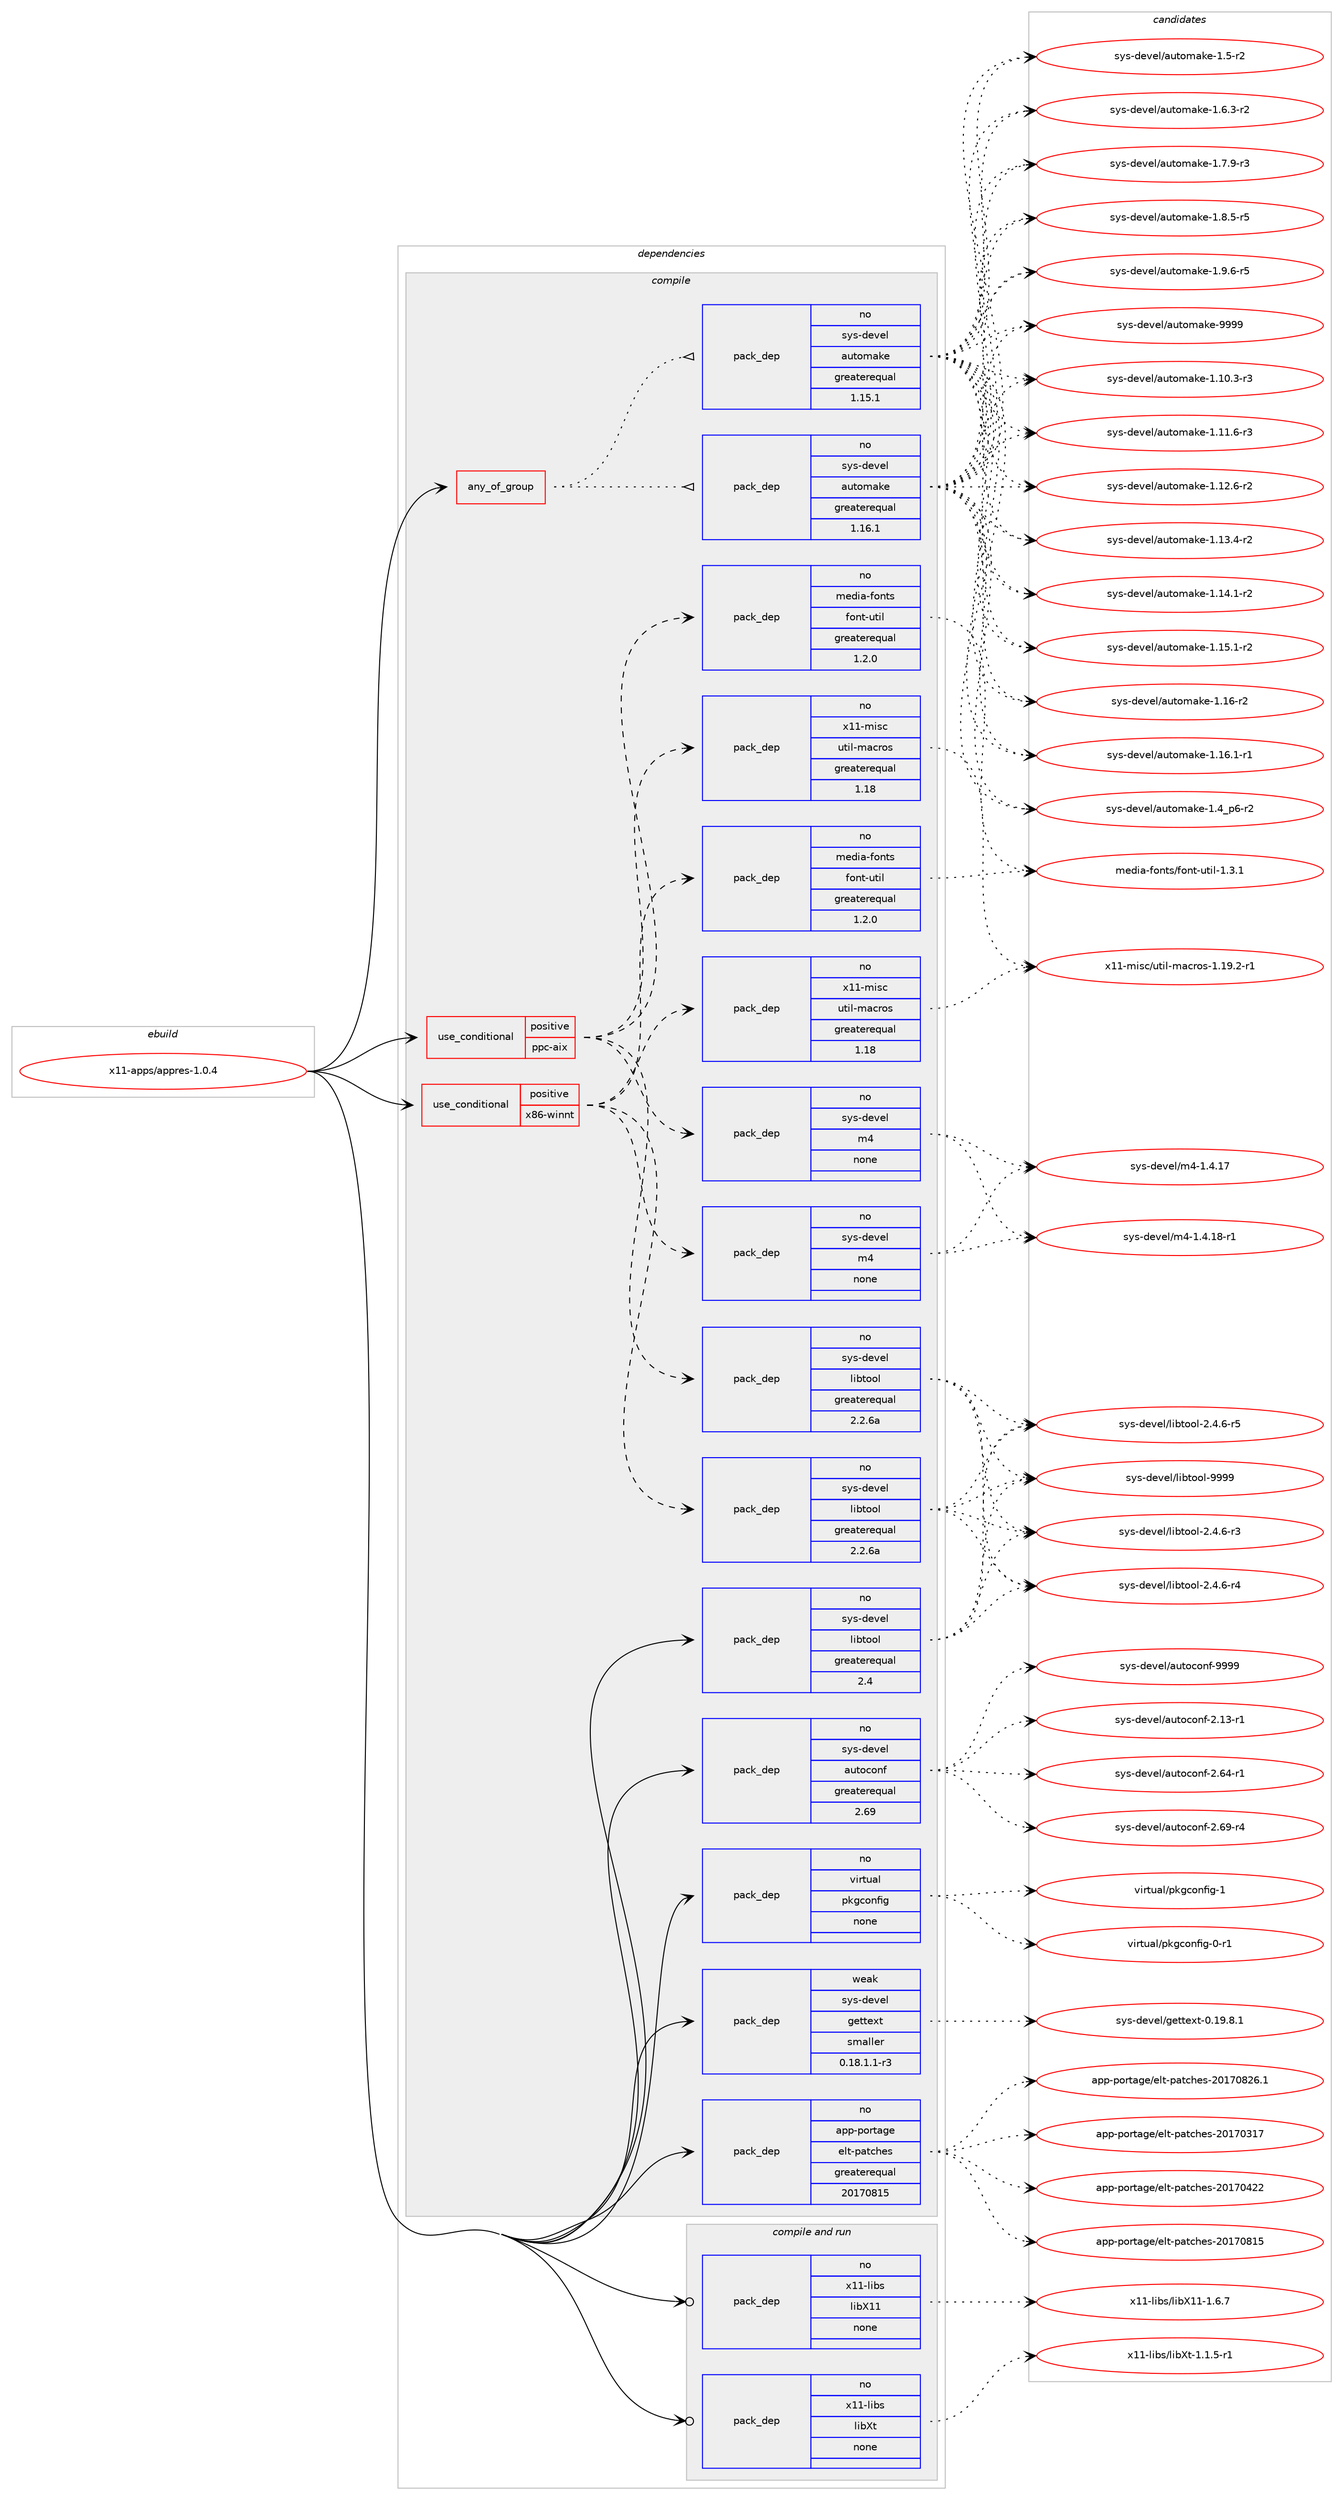 digraph prolog {

# *************
# Graph options
# *************

newrank=true;
concentrate=true;
compound=true;
graph [rankdir=LR,fontname=Helvetica,fontsize=10,ranksep=1.5];#, ranksep=2.5, nodesep=0.2];
edge  [arrowhead=vee];
node  [fontname=Helvetica,fontsize=10];

# **********
# The ebuild
# **********

subgraph cluster_leftcol {
color=gray;
rank=same;
label=<<i>ebuild</i>>;
id [label="x11-apps/appres-1.0.4", color=red, width=4, href="../x11-apps/appres-1.0.4.svg"];
}

# ****************
# The dependencies
# ****************

subgraph cluster_midcol {
color=gray;
label=<<i>dependencies</i>>;
subgraph cluster_compile {
fillcolor="#eeeeee";
style=filled;
label=<<i>compile</i>>;
subgraph any28325 {
dependency1753103 [label=<<TABLE BORDER="0" CELLBORDER="1" CELLSPACING="0" CELLPADDING="4"><TR><TD CELLPADDING="10">any_of_group</TD></TR></TABLE>>, shape=none, color=red];subgraph pack1258571 {
dependency1753104 [label=<<TABLE BORDER="0" CELLBORDER="1" CELLSPACING="0" CELLPADDING="4" WIDTH="220"><TR><TD ROWSPAN="6" CELLPADDING="30">pack_dep</TD></TR><TR><TD WIDTH="110">no</TD></TR><TR><TD>sys-devel</TD></TR><TR><TD>automake</TD></TR><TR><TD>greaterequal</TD></TR><TR><TD>1.16.1</TD></TR></TABLE>>, shape=none, color=blue];
}
dependency1753103:e -> dependency1753104:w [weight=20,style="dotted",arrowhead="oinv"];
subgraph pack1258572 {
dependency1753105 [label=<<TABLE BORDER="0" CELLBORDER="1" CELLSPACING="0" CELLPADDING="4" WIDTH="220"><TR><TD ROWSPAN="6" CELLPADDING="30">pack_dep</TD></TR><TR><TD WIDTH="110">no</TD></TR><TR><TD>sys-devel</TD></TR><TR><TD>automake</TD></TR><TR><TD>greaterequal</TD></TR><TR><TD>1.15.1</TD></TR></TABLE>>, shape=none, color=blue];
}
dependency1753103:e -> dependency1753105:w [weight=20,style="dotted",arrowhead="oinv"];
}
id:e -> dependency1753103:w [weight=20,style="solid",arrowhead="vee"];
subgraph cond465204 {
dependency1753106 [label=<<TABLE BORDER="0" CELLBORDER="1" CELLSPACING="0" CELLPADDING="4"><TR><TD ROWSPAN="3" CELLPADDING="10">use_conditional</TD></TR><TR><TD>positive</TD></TR><TR><TD>ppc-aix</TD></TR></TABLE>>, shape=none, color=red];
subgraph pack1258573 {
dependency1753107 [label=<<TABLE BORDER="0" CELLBORDER="1" CELLSPACING="0" CELLPADDING="4" WIDTH="220"><TR><TD ROWSPAN="6" CELLPADDING="30">pack_dep</TD></TR><TR><TD WIDTH="110">no</TD></TR><TR><TD>sys-devel</TD></TR><TR><TD>libtool</TD></TR><TR><TD>greaterequal</TD></TR><TR><TD>2.2.6a</TD></TR></TABLE>>, shape=none, color=blue];
}
dependency1753106:e -> dependency1753107:w [weight=20,style="dashed",arrowhead="vee"];
subgraph pack1258574 {
dependency1753108 [label=<<TABLE BORDER="0" CELLBORDER="1" CELLSPACING="0" CELLPADDING="4" WIDTH="220"><TR><TD ROWSPAN="6" CELLPADDING="30">pack_dep</TD></TR><TR><TD WIDTH="110">no</TD></TR><TR><TD>sys-devel</TD></TR><TR><TD>m4</TD></TR><TR><TD>none</TD></TR><TR><TD></TD></TR></TABLE>>, shape=none, color=blue];
}
dependency1753106:e -> dependency1753108:w [weight=20,style="dashed",arrowhead="vee"];
subgraph pack1258575 {
dependency1753109 [label=<<TABLE BORDER="0" CELLBORDER="1" CELLSPACING="0" CELLPADDING="4" WIDTH="220"><TR><TD ROWSPAN="6" CELLPADDING="30">pack_dep</TD></TR><TR><TD WIDTH="110">no</TD></TR><TR><TD>x11-misc</TD></TR><TR><TD>util-macros</TD></TR><TR><TD>greaterequal</TD></TR><TR><TD>1.18</TD></TR></TABLE>>, shape=none, color=blue];
}
dependency1753106:e -> dependency1753109:w [weight=20,style="dashed",arrowhead="vee"];
subgraph pack1258576 {
dependency1753110 [label=<<TABLE BORDER="0" CELLBORDER="1" CELLSPACING="0" CELLPADDING="4" WIDTH="220"><TR><TD ROWSPAN="6" CELLPADDING="30">pack_dep</TD></TR><TR><TD WIDTH="110">no</TD></TR><TR><TD>media-fonts</TD></TR><TR><TD>font-util</TD></TR><TR><TD>greaterequal</TD></TR><TR><TD>1.2.0</TD></TR></TABLE>>, shape=none, color=blue];
}
dependency1753106:e -> dependency1753110:w [weight=20,style="dashed",arrowhead="vee"];
}
id:e -> dependency1753106:w [weight=20,style="solid",arrowhead="vee"];
subgraph cond465205 {
dependency1753111 [label=<<TABLE BORDER="0" CELLBORDER="1" CELLSPACING="0" CELLPADDING="4"><TR><TD ROWSPAN="3" CELLPADDING="10">use_conditional</TD></TR><TR><TD>positive</TD></TR><TR><TD>x86-winnt</TD></TR></TABLE>>, shape=none, color=red];
subgraph pack1258577 {
dependency1753112 [label=<<TABLE BORDER="0" CELLBORDER="1" CELLSPACING="0" CELLPADDING="4" WIDTH="220"><TR><TD ROWSPAN="6" CELLPADDING="30">pack_dep</TD></TR><TR><TD WIDTH="110">no</TD></TR><TR><TD>sys-devel</TD></TR><TR><TD>libtool</TD></TR><TR><TD>greaterequal</TD></TR><TR><TD>2.2.6a</TD></TR></TABLE>>, shape=none, color=blue];
}
dependency1753111:e -> dependency1753112:w [weight=20,style="dashed",arrowhead="vee"];
subgraph pack1258578 {
dependency1753113 [label=<<TABLE BORDER="0" CELLBORDER="1" CELLSPACING="0" CELLPADDING="4" WIDTH="220"><TR><TD ROWSPAN="6" CELLPADDING="30">pack_dep</TD></TR><TR><TD WIDTH="110">no</TD></TR><TR><TD>sys-devel</TD></TR><TR><TD>m4</TD></TR><TR><TD>none</TD></TR><TR><TD></TD></TR></TABLE>>, shape=none, color=blue];
}
dependency1753111:e -> dependency1753113:w [weight=20,style="dashed",arrowhead="vee"];
subgraph pack1258579 {
dependency1753114 [label=<<TABLE BORDER="0" CELLBORDER="1" CELLSPACING="0" CELLPADDING="4" WIDTH="220"><TR><TD ROWSPAN="6" CELLPADDING="30">pack_dep</TD></TR><TR><TD WIDTH="110">no</TD></TR><TR><TD>x11-misc</TD></TR><TR><TD>util-macros</TD></TR><TR><TD>greaterequal</TD></TR><TR><TD>1.18</TD></TR></TABLE>>, shape=none, color=blue];
}
dependency1753111:e -> dependency1753114:w [weight=20,style="dashed",arrowhead="vee"];
subgraph pack1258580 {
dependency1753115 [label=<<TABLE BORDER="0" CELLBORDER="1" CELLSPACING="0" CELLPADDING="4" WIDTH="220"><TR><TD ROWSPAN="6" CELLPADDING="30">pack_dep</TD></TR><TR><TD WIDTH="110">no</TD></TR><TR><TD>media-fonts</TD></TR><TR><TD>font-util</TD></TR><TR><TD>greaterequal</TD></TR><TR><TD>1.2.0</TD></TR></TABLE>>, shape=none, color=blue];
}
dependency1753111:e -> dependency1753115:w [weight=20,style="dashed",arrowhead="vee"];
}
id:e -> dependency1753111:w [weight=20,style="solid",arrowhead="vee"];
subgraph pack1258581 {
dependency1753116 [label=<<TABLE BORDER="0" CELLBORDER="1" CELLSPACING="0" CELLPADDING="4" WIDTH="220"><TR><TD ROWSPAN="6" CELLPADDING="30">pack_dep</TD></TR><TR><TD WIDTH="110">no</TD></TR><TR><TD>app-portage</TD></TR><TR><TD>elt-patches</TD></TR><TR><TD>greaterequal</TD></TR><TR><TD>20170815</TD></TR></TABLE>>, shape=none, color=blue];
}
id:e -> dependency1753116:w [weight=20,style="solid",arrowhead="vee"];
subgraph pack1258582 {
dependency1753117 [label=<<TABLE BORDER="0" CELLBORDER="1" CELLSPACING="0" CELLPADDING="4" WIDTH="220"><TR><TD ROWSPAN="6" CELLPADDING="30">pack_dep</TD></TR><TR><TD WIDTH="110">no</TD></TR><TR><TD>sys-devel</TD></TR><TR><TD>autoconf</TD></TR><TR><TD>greaterequal</TD></TR><TR><TD>2.69</TD></TR></TABLE>>, shape=none, color=blue];
}
id:e -> dependency1753117:w [weight=20,style="solid",arrowhead="vee"];
subgraph pack1258583 {
dependency1753118 [label=<<TABLE BORDER="0" CELLBORDER="1" CELLSPACING="0" CELLPADDING="4" WIDTH="220"><TR><TD ROWSPAN="6" CELLPADDING="30">pack_dep</TD></TR><TR><TD WIDTH="110">no</TD></TR><TR><TD>sys-devel</TD></TR><TR><TD>libtool</TD></TR><TR><TD>greaterequal</TD></TR><TR><TD>2.4</TD></TR></TABLE>>, shape=none, color=blue];
}
id:e -> dependency1753118:w [weight=20,style="solid",arrowhead="vee"];
subgraph pack1258584 {
dependency1753119 [label=<<TABLE BORDER="0" CELLBORDER="1" CELLSPACING="0" CELLPADDING="4" WIDTH="220"><TR><TD ROWSPAN="6" CELLPADDING="30">pack_dep</TD></TR><TR><TD WIDTH="110">no</TD></TR><TR><TD>virtual</TD></TR><TR><TD>pkgconfig</TD></TR><TR><TD>none</TD></TR><TR><TD></TD></TR></TABLE>>, shape=none, color=blue];
}
id:e -> dependency1753119:w [weight=20,style="solid",arrowhead="vee"];
subgraph pack1258585 {
dependency1753120 [label=<<TABLE BORDER="0" CELLBORDER="1" CELLSPACING="0" CELLPADDING="4" WIDTH="220"><TR><TD ROWSPAN="6" CELLPADDING="30">pack_dep</TD></TR><TR><TD WIDTH="110">weak</TD></TR><TR><TD>sys-devel</TD></TR><TR><TD>gettext</TD></TR><TR><TD>smaller</TD></TR><TR><TD>0.18.1.1-r3</TD></TR></TABLE>>, shape=none, color=blue];
}
id:e -> dependency1753120:w [weight=20,style="solid",arrowhead="vee"];
}
subgraph cluster_compileandrun {
fillcolor="#eeeeee";
style=filled;
label=<<i>compile and run</i>>;
subgraph pack1258586 {
dependency1753121 [label=<<TABLE BORDER="0" CELLBORDER="1" CELLSPACING="0" CELLPADDING="4" WIDTH="220"><TR><TD ROWSPAN="6" CELLPADDING="30">pack_dep</TD></TR><TR><TD WIDTH="110">no</TD></TR><TR><TD>x11-libs</TD></TR><TR><TD>libX11</TD></TR><TR><TD>none</TD></TR><TR><TD></TD></TR></TABLE>>, shape=none, color=blue];
}
id:e -> dependency1753121:w [weight=20,style="solid",arrowhead="odotvee"];
subgraph pack1258587 {
dependency1753122 [label=<<TABLE BORDER="0" CELLBORDER="1" CELLSPACING="0" CELLPADDING="4" WIDTH="220"><TR><TD ROWSPAN="6" CELLPADDING="30">pack_dep</TD></TR><TR><TD WIDTH="110">no</TD></TR><TR><TD>x11-libs</TD></TR><TR><TD>libXt</TD></TR><TR><TD>none</TD></TR><TR><TD></TD></TR></TABLE>>, shape=none, color=blue];
}
id:e -> dependency1753122:w [weight=20,style="solid",arrowhead="odotvee"];
}
subgraph cluster_run {
fillcolor="#eeeeee";
style=filled;
label=<<i>run</i>>;
}
}

# **************
# The candidates
# **************

subgraph cluster_choices {
rank=same;
color=gray;
label=<<i>candidates</i>>;

subgraph choice1258571 {
color=black;
nodesep=1;
choice11512111545100101118101108479711711611110997107101454946494846514511451 [label="sys-devel/automake-1.10.3-r3", color=red, width=4,href="../sys-devel/automake-1.10.3-r3.svg"];
choice11512111545100101118101108479711711611110997107101454946494946544511451 [label="sys-devel/automake-1.11.6-r3", color=red, width=4,href="../sys-devel/automake-1.11.6-r3.svg"];
choice11512111545100101118101108479711711611110997107101454946495046544511450 [label="sys-devel/automake-1.12.6-r2", color=red, width=4,href="../sys-devel/automake-1.12.6-r2.svg"];
choice11512111545100101118101108479711711611110997107101454946495146524511450 [label="sys-devel/automake-1.13.4-r2", color=red, width=4,href="../sys-devel/automake-1.13.4-r2.svg"];
choice11512111545100101118101108479711711611110997107101454946495246494511450 [label="sys-devel/automake-1.14.1-r2", color=red, width=4,href="../sys-devel/automake-1.14.1-r2.svg"];
choice11512111545100101118101108479711711611110997107101454946495346494511450 [label="sys-devel/automake-1.15.1-r2", color=red, width=4,href="../sys-devel/automake-1.15.1-r2.svg"];
choice1151211154510010111810110847971171161111099710710145494649544511450 [label="sys-devel/automake-1.16-r2", color=red, width=4,href="../sys-devel/automake-1.16-r2.svg"];
choice11512111545100101118101108479711711611110997107101454946495446494511449 [label="sys-devel/automake-1.16.1-r1", color=red, width=4,href="../sys-devel/automake-1.16.1-r1.svg"];
choice115121115451001011181011084797117116111109971071014549465295112544511450 [label="sys-devel/automake-1.4_p6-r2", color=red, width=4,href="../sys-devel/automake-1.4_p6-r2.svg"];
choice11512111545100101118101108479711711611110997107101454946534511450 [label="sys-devel/automake-1.5-r2", color=red, width=4,href="../sys-devel/automake-1.5-r2.svg"];
choice115121115451001011181011084797117116111109971071014549465446514511450 [label="sys-devel/automake-1.6.3-r2", color=red, width=4,href="../sys-devel/automake-1.6.3-r2.svg"];
choice115121115451001011181011084797117116111109971071014549465546574511451 [label="sys-devel/automake-1.7.9-r3", color=red, width=4,href="../sys-devel/automake-1.7.9-r3.svg"];
choice115121115451001011181011084797117116111109971071014549465646534511453 [label="sys-devel/automake-1.8.5-r5", color=red, width=4,href="../sys-devel/automake-1.8.5-r5.svg"];
choice115121115451001011181011084797117116111109971071014549465746544511453 [label="sys-devel/automake-1.9.6-r5", color=red, width=4,href="../sys-devel/automake-1.9.6-r5.svg"];
choice115121115451001011181011084797117116111109971071014557575757 [label="sys-devel/automake-9999", color=red, width=4,href="../sys-devel/automake-9999.svg"];
dependency1753104:e -> choice11512111545100101118101108479711711611110997107101454946494846514511451:w [style=dotted,weight="100"];
dependency1753104:e -> choice11512111545100101118101108479711711611110997107101454946494946544511451:w [style=dotted,weight="100"];
dependency1753104:e -> choice11512111545100101118101108479711711611110997107101454946495046544511450:w [style=dotted,weight="100"];
dependency1753104:e -> choice11512111545100101118101108479711711611110997107101454946495146524511450:w [style=dotted,weight="100"];
dependency1753104:e -> choice11512111545100101118101108479711711611110997107101454946495246494511450:w [style=dotted,weight="100"];
dependency1753104:e -> choice11512111545100101118101108479711711611110997107101454946495346494511450:w [style=dotted,weight="100"];
dependency1753104:e -> choice1151211154510010111810110847971171161111099710710145494649544511450:w [style=dotted,weight="100"];
dependency1753104:e -> choice11512111545100101118101108479711711611110997107101454946495446494511449:w [style=dotted,weight="100"];
dependency1753104:e -> choice115121115451001011181011084797117116111109971071014549465295112544511450:w [style=dotted,weight="100"];
dependency1753104:e -> choice11512111545100101118101108479711711611110997107101454946534511450:w [style=dotted,weight="100"];
dependency1753104:e -> choice115121115451001011181011084797117116111109971071014549465446514511450:w [style=dotted,weight="100"];
dependency1753104:e -> choice115121115451001011181011084797117116111109971071014549465546574511451:w [style=dotted,weight="100"];
dependency1753104:e -> choice115121115451001011181011084797117116111109971071014549465646534511453:w [style=dotted,weight="100"];
dependency1753104:e -> choice115121115451001011181011084797117116111109971071014549465746544511453:w [style=dotted,weight="100"];
dependency1753104:e -> choice115121115451001011181011084797117116111109971071014557575757:w [style=dotted,weight="100"];
}
subgraph choice1258572 {
color=black;
nodesep=1;
choice11512111545100101118101108479711711611110997107101454946494846514511451 [label="sys-devel/automake-1.10.3-r3", color=red, width=4,href="../sys-devel/automake-1.10.3-r3.svg"];
choice11512111545100101118101108479711711611110997107101454946494946544511451 [label="sys-devel/automake-1.11.6-r3", color=red, width=4,href="../sys-devel/automake-1.11.6-r3.svg"];
choice11512111545100101118101108479711711611110997107101454946495046544511450 [label="sys-devel/automake-1.12.6-r2", color=red, width=4,href="../sys-devel/automake-1.12.6-r2.svg"];
choice11512111545100101118101108479711711611110997107101454946495146524511450 [label="sys-devel/automake-1.13.4-r2", color=red, width=4,href="../sys-devel/automake-1.13.4-r2.svg"];
choice11512111545100101118101108479711711611110997107101454946495246494511450 [label="sys-devel/automake-1.14.1-r2", color=red, width=4,href="../sys-devel/automake-1.14.1-r2.svg"];
choice11512111545100101118101108479711711611110997107101454946495346494511450 [label="sys-devel/automake-1.15.1-r2", color=red, width=4,href="../sys-devel/automake-1.15.1-r2.svg"];
choice1151211154510010111810110847971171161111099710710145494649544511450 [label="sys-devel/automake-1.16-r2", color=red, width=4,href="../sys-devel/automake-1.16-r2.svg"];
choice11512111545100101118101108479711711611110997107101454946495446494511449 [label="sys-devel/automake-1.16.1-r1", color=red, width=4,href="../sys-devel/automake-1.16.1-r1.svg"];
choice115121115451001011181011084797117116111109971071014549465295112544511450 [label="sys-devel/automake-1.4_p6-r2", color=red, width=4,href="../sys-devel/automake-1.4_p6-r2.svg"];
choice11512111545100101118101108479711711611110997107101454946534511450 [label="sys-devel/automake-1.5-r2", color=red, width=4,href="../sys-devel/automake-1.5-r2.svg"];
choice115121115451001011181011084797117116111109971071014549465446514511450 [label="sys-devel/automake-1.6.3-r2", color=red, width=4,href="../sys-devel/automake-1.6.3-r2.svg"];
choice115121115451001011181011084797117116111109971071014549465546574511451 [label="sys-devel/automake-1.7.9-r3", color=red, width=4,href="../sys-devel/automake-1.7.9-r3.svg"];
choice115121115451001011181011084797117116111109971071014549465646534511453 [label="sys-devel/automake-1.8.5-r5", color=red, width=4,href="../sys-devel/automake-1.8.5-r5.svg"];
choice115121115451001011181011084797117116111109971071014549465746544511453 [label="sys-devel/automake-1.9.6-r5", color=red, width=4,href="../sys-devel/automake-1.9.6-r5.svg"];
choice115121115451001011181011084797117116111109971071014557575757 [label="sys-devel/automake-9999", color=red, width=4,href="../sys-devel/automake-9999.svg"];
dependency1753105:e -> choice11512111545100101118101108479711711611110997107101454946494846514511451:w [style=dotted,weight="100"];
dependency1753105:e -> choice11512111545100101118101108479711711611110997107101454946494946544511451:w [style=dotted,weight="100"];
dependency1753105:e -> choice11512111545100101118101108479711711611110997107101454946495046544511450:w [style=dotted,weight="100"];
dependency1753105:e -> choice11512111545100101118101108479711711611110997107101454946495146524511450:w [style=dotted,weight="100"];
dependency1753105:e -> choice11512111545100101118101108479711711611110997107101454946495246494511450:w [style=dotted,weight="100"];
dependency1753105:e -> choice11512111545100101118101108479711711611110997107101454946495346494511450:w [style=dotted,weight="100"];
dependency1753105:e -> choice1151211154510010111810110847971171161111099710710145494649544511450:w [style=dotted,weight="100"];
dependency1753105:e -> choice11512111545100101118101108479711711611110997107101454946495446494511449:w [style=dotted,weight="100"];
dependency1753105:e -> choice115121115451001011181011084797117116111109971071014549465295112544511450:w [style=dotted,weight="100"];
dependency1753105:e -> choice11512111545100101118101108479711711611110997107101454946534511450:w [style=dotted,weight="100"];
dependency1753105:e -> choice115121115451001011181011084797117116111109971071014549465446514511450:w [style=dotted,weight="100"];
dependency1753105:e -> choice115121115451001011181011084797117116111109971071014549465546574511451:w [style=dotted,weight="100"];
dependency1753105:e -> choice115121115451001011181011084797117116111109971071014549465646534511453:w [style=dotted,weight="100"];
dependency1753105:e -> choice115121115451001011181011084797117116111109971071014549465746544511453:w [style=dotted,weight="100"];
dependency1753105:e -> choice115121115451001011181011084797117116111109971071014557575757:w [style=dotted,weight="100"];
}
subgraph choice1258573 {
color=black;
nodesep=1;
choice1151211154510010111810110847108105981161111111084550465246544511451 [label="sys-devel/libtool-2.4.6-r3", color=red, width=4,href="../sys-devel/libtool-2.4.6-r3.svg"];
choice1151211154510010111810110847108105981161111111084550465246544511452 [label="sys-devel/libtool-2.4.6-r4", color=red, width=4,href="../sys-devel/libtool-2.4.6-r4.svg"];
choice1151211154510010111810110847108105981161111111084550465246544511453 [label="sys-devel/libtool-2.4.6-r5", color=red, width=4,href="../sys-devel/libtool-2.4.6-r5.svg"];
choice1151211154510010111810110847108105981161111111084557575757 [label="sys-devel/libtool-9999", color=red, width=4,href="../sys-devel/libtool-9999.svg"];
dependency1753107:e -> choice1151211154510010111810110847108105981161111111084550465246544511451:w [style=dotted,weight="100"];
dependency1753107:e -> choice1151211154510010111810110847108105981161111111084550465246544511452:w [style=dotted,weight="100"];
dependency1753107:e -> choice1151211154510010111810110847108105981161111111084550465246544511453:w [style=dotted,weight="100"];
dependency1753107:e -> choice1151211154510010111810110847108105981161111111084557575757:w [style=dotted,weight="100"];
}
subgraph choice1258574 {
color=black;
nodesep=1;
choice11512111545100101118101108471095245494652464955 [label="sys-devel/m4-1.4.17", color=red, width=4,href="../sys-devel/m4-1.4.17.svg"];
choice115121115451001011181011084710952454946524649564511449 [label="sys-devel/m4-1.4.18-r1", color=red, width=4,href="../sys-devel/m4-1.4.18-r1.svg"];
dependency1753108:e -> choice11512111545100101118101108471095245494652464955:w [style=dotted,weight="100"];
dependency1753108:e -> choice115121115451001011181011084710952454946524649564511449:w [style=dotted,weight="100"];
}
subgraph choice1258575 {
color=black;
nodesep=1;
choice1204949451091051159947117116105108451099799114111115454946495746504511449 [label="x11-misc/util-macros-1.19.2-r1", color=red, width=4,href="../x11-misc/util-macros-1.19.2-r1.svg"];
dependency1753109:e -> choice1204949451091051159947117116105108451099799114111115454946495746504511449:w [style=dotted,weight="100"];
}
subgraph choice1258576 {
color=black;
nodesep=1;
choice10910110010597451021111101161154710211111011645117116105108454946514649 [label="media-fonts/font-util-1.3.1", color=red, width=4,href="../media-fonts/font-util-1.3.1.svg"];
dependency1753110:e -> choice10910110010597451021111101161154710211111011645117116105108454946514649:w [style=dotted,weight="100"];
}
subgraph choice1258577 {
color=black;
nodesep=1;
choice1151211154510010111810110847108105981161111111084550465246544511451 [label="sys-devel/libtool-2.4.6-r3", color=red, width=4,href="../sys-devel/libtool-2.4.6-r3.svg"];
choice1151211154510010111810110847108105981161111111084550465246544511452 [label="sys-devel/libtool-2.4.6-r4", color=red, width=4,href="../sys-devel/libtool-2.4.6-r4.svg"];
choice1151211154510010111810110847108105981161111111084550465246544511453 [label="sys-devel/libtool-2.4.6-r5", color=red, width=4,href="../sys-devel/libtool-2.4.6-r5.svg"];
choice1151211154510010111810110847108105981161111111084557575757 [label="sys-devel/libtool-9999", color=red, width=4,href="../sys-devel/libtool-9999.svg"];
dependency1753112:e -> choice1151211154510010111810110847108105981161111111084550465246544511451:w [style=dotted,weight="100"];
dependency1753112:e -> choice1151211154510010111810110847108105981161111111084550465246544511452:w [style=dotted,weight="100"];
dependency1753112:e -> choice1151211154510010111810110847108105981161111111084550465246544511453:w [style=dotted,weight="100"];
dependency1753112:e -> choice1151211154510010111810110847108105981161111111084557575757:w [style=dotted,weight="100"];
}
subgraph choice1258578 {
color=black;
nodesep=1;
choice11512111545100101118101108471095245494652464955 [label="sys-devel/m4-1.4.17", color=red, width=4,href="../sys-devel/m4-1.4.17.svg"];
choice115121115451001011181011084710952454946524649564511449 [label="sys-devel/m4-1.4.18-r1", color=red, width=4,href="../sys-devel/m4-1.4.18-r1.svg"];
dependency1753113:e -> choice11512111545100101118101108471095245494652464955:w [style=dotted,weight="100"];
dependency1753113:e -> choice115121115451001011181011084710952454946524649564511449:w [style=dotted,weight="100"];
}
subgraph choice1258579 {
color=black;
nodesep=1;
choice1204949451091051159947117116105108451099799114111115454946495746504511449 [label="x11-misc/util-macros-1.19.2-r1", color=red, width=4,href="../x11-misc/util-macros-1.19.2-r1.svg"];
dependency1753114:e -> choice1204949451091051159947117116105108451099799114111115454946495746504511449:w [style=dotted,weight="100"];
}
subgraph choice1258580 {
color=black;
nodesep=1;
choice10910110010597451021111101161154710211111011645117116105108454946514649 [label="media-fonts/font-util-1.3.1", color=red, width=4,href="../media-fonts/font-util-1.3.1.svg"];
dependency1753115:e -> choice10910110010597451021111101161154710211111011645117116105108454946514649:w [style=dotted,weight="100"];
}
subgraph choice1258581 {
color=black;
nodesep=1;
choice97112112451121111141169710310147101108116451129711699104101115455048495548514955 [label="app-portage/elt-patches-20170317", color=red, width=4,href="../app-portage/elt-patches-20170317.svg"];
choice97112112451121111141169710310147101108116451129711699104101115455048495548525050 [label="app-portage/elt-patches-20170422", color=red, width=4,href="../app-portage/elt-patches-20170422.svg"];
choice97112112451121111141169710310147101108116451129711699104101115455048495548564953 [label="app-portage/elt-patches-20170815", color=red, width=4,href="../app-portage/elt-patches-20170815.svg"];
choice971121124511211111411697103101471011081164511297116991041011154550484955485650544649 [label="app-portage/elt-patches-20170826.1", color=red, width=4,href="../app-portage/elt-patches-20170826.1.svg"];
dependency1753116:e -> choice97112112451121111141169710310147101108116451129711699104101115455048495548514955:w [style=dotted,weight="100"];
dependency1753116:e -> choice97112112451121111141169710310147101108116451129711699104101115455048495548525050:w [style=dotted,weight="100"];
dependency1753116:e -> choice97112112451121111141169710310147101108116451129711699104101115455048495548564953:w [style=dotted,weight="100"];
dependency1753116:e -> choice971121124511211111411697103101471011081164511297116991041011154550484955485650544649:w [style=dotted,weight="100"];
}
subgraph choice1258582 {
color=black;
nodesep=1;
choice1151211154510010111810110847971171161119911111010245504649514511449 [label="sys-devel/autoconf-2.13-r1", color=red, width=4,href="../sys-devel/autoconf-2.13-r1.svg"];
choice1151211154510010111810110847971171161119911111010245504654524511449 [label="sys-devel/autoconf-2.64-r1", color=red, width=4,href="../sys-devel/autoconf-2.64-r1.svg"];
choice1151211154510010111810110847971171161119911111010245504654574511452 [label="sys-devel/autoconf-2.69-r4", color=red, width=4,href="../sys-devel/autoconf-2.69-r4.svg"];
choice115121115451001011181011084797117116111991111101024557575757 [label="sys-devel/autoconf-9999", color=red, width=4,href="../sys-devel/autoconf-9999.svg"];
dependency1753117:e -> choice1151211154510010111810110847971171161119911111010245504649514511449:w [style=dotted,weight="100"];
dependency1753117:e -> choice1151211154510010111810110847971171161119911111010245504654524511449:w [style=dotted,weight="100"];
dependency1753117:e -> choice1151211154510010111810110847971171161119911111010245504654574511452:w [style=dotted,weight="100"];
dependency1753117:e -> choice115121115451001011181011084797117116111991111101024557575757:w [style=dotted,weight="100"];
}
subgraph choice1258583 {
color=black;
nodesep=1;
choice1151211154510010111810110847108105981161111111084550465246544511451 [label="sys-devel/libtool-2.4.6-r3", color=red, width=4,href="../sys-devel/libtool-2.4.6-r3.svg"];
choice1151211154510010111810110847108105981161111111084550465246544511452 [label="sys-devel/libtool-2.4.6-r4", color=red, width=4,href="../sys-devel/libtool-2.4.6-r4.svg"];
choice1151211154510010111810110847108105981161111111084550465246544511453 [label="sys-devel/libtool-2.4.6-r5", color=red, width=4,href="../sys-devel/libtool-2.4.6-r5.svg"];
choice1151211154510010111810110847108105981161111111084557575757 [label="sys-devel/libtool-9999", color=red, width=4,href="../sys-devel/libtool-9999.svg"];
dependency1753118:e -> choice1151211154510010111810110847108105981161111111084550465246544511451:w [style=dotted,weight="100"];
dependency1753118:e -> choice1151211154510010111810110847108105981161111111084550465246544511452:w [style=dotted,weight="100"];
dependency1753118:e -> choice1151211154510010111810110847108105981161111111084550465246544511453:w [style=dotted,weight="100"];
dependency1753118:e -> choice1151211154510010111810110847108105981161111111084557575757:w [style=dotted,weight="100"];
}
subgraph choice1258584 {
color=black;
nodesep=1;
choice11810511411611797108471121071039911111010210510345484511449 [label="virtual/pkgconfig-0-r1", color=red, width=4,href="../virtual/pkgconfig-0-r1.svg"];
choice1181051141161179710847112107103991111101021051034549 [label="virtual/pkgconfig-1", color=red, width=4,href="../virtual/pkgconfig-1.svg"];
dependency1753119:e -> choice11810511411611797108471121071039911111010210510345484511449:w [style=dotted,weight="100"];
dependency1753119:e -> choice1181051141161179710847112107103991111101021051034549:w [style=dotted,weight="100"];
}
subgraph choice1258585 {
color=black;
nodesep=1;
choice1151211154510010111810110847103101116116101120116454846495746564649 [label="sys-devel/gettext-0.19.8.1", color=red, width=4,href="../sys-devel/gettext-0.19.8.1.svg"];
dependency1753120:e -> choice1151211154510010111810110847103101116116101120116454846495746564649:w [style=dotted,weight="100"];
}
subgraph choice1258586 {
color=black;
nodesep=1;
choice120494945108105981154710810598884949454946544655 [label="x11-libs/libX11-1.6.7", color=red, width=4,href="../x11-libs/libX11-1.6.7.svg"];
dependency1753121:e -> choice120494945108105981154710810598884949454946544655:w [style=dotted,weight="100"];
}
subgraph choice1258587 {
color=black;
nodesep=1;
choice120494945108105981154710810598881164549464946534511449 [label="x11-libs/libXt-1.1.5-r1", color=red, width=4,href="../x11-libs/libXt-1.1.5-r1.svg"];
dependency1753122:e -> choice120494945108105981154710810598881164549464946534511449:w [style=dotted,weight="100"];
}
}

}
